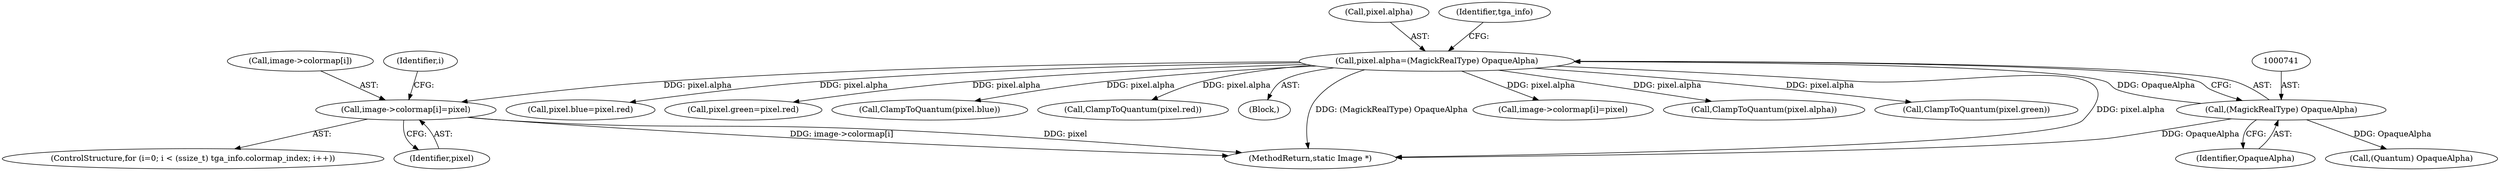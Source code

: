 digraph "0_ImageMagick_4f68e9661518463fca523c9726bb5d940a2aa6d8@array" {
"1000790" [label="(Call,image->colormap[i]=pixel)"];
"1000736" [label="(Call,pixel.alpha=(MagickRealType) OpaqueAlpha)"];
"1000740" [label="(Call,(MagickRealType) OpaqueAlpha)"];
"1000737" [label="(Call,pixel.alpha)"];
"1000834" [label="(Call,pixel.blue=pixel.red)"];
"1000827" [label="(Call,pixel.green=pixel.red)"];
"1000740" [label="(Call,(MagickRealType) OpaqueAlpha)"];
"1001483" [label="(Call,ClampToQuantum(pixel.blue))"];
"1000777" [label="(ControlStructure,for (i=0; i < (ssize_t) tga_info.colormap_index; i++))"];
"1001469" [label="(Call,ClampToQuantum(pixel.red))"];
"1000118" [label="(Block,)"];
"1000796" [label="(Identifier,pixel)"];
"1000746" [label="(Identifier,tga_info)"];
"1000790" [label="(Call,image->colormap[i]=pixel)"];
"1001586" [label="(MethodReturn,static Image *)"];
"1000997" [label="(Call,image->colormap[i]=pixel)"];
"1000791" [label="(Call,image->colormap[i])"];
"1000736" [label="(Call,pixel.alpha=(MagickRealType) OpaqueAlpha)"];
"1000742" [label="(Identifier,OpaqueAlpha)"];
"1000789" [label="(Identifier,i)"];
"1001496" [label="(Call,ClampToQuantum(pixel.alpha))"];
"1001330" [label="(Call,(Quantum) OpaqueAlpha)"];
"1001476" [label="(Call,ClampToQuantum(pixel.green))"];
"1000790" -> "1000777"  [label="AST: "];
"1000790" -> "1000796"  [label="CFG: "];
"1000791" -> "1000790"  [label="AST: "];
"1000796" -> "1000790"  [label="AST: "];
"1000789" -> "1000790"  [label="CFG: "];
"1000790" -> "1001586"  [label="DDG: image->colormap[i]"];
"1000790" -> "1001586"  [label="DDG: pixel"];
"1000736" -> "1000790"  [label="DDG: pixel.alpha"];
"1000736" -> "1000118"  [label="AST: "];
"1000736" -> "1000740"  [label="CFG: "];
"1000737" -> "1000736"  [label="AST: "];
"1000740" -> "1000736"  [label="AST: "];
"1000746" -> "1000736"  [label="CFG: "];
"1000736" -> "1001586"  [label="DDG: (MagickRealType) OpaqueAlpha"];
"1000736" -> "1001586"  [label="DDG: pixel.alpha"];
"1000740" -> "1000736"  [label="DDG: OpaqueAlpha"];
"1000736" -> "1000827"  [label="DDG: pixel.alpha"];
"1000736" -> "1000834"  [label="DDG: pixel.alpha"];
"1000736" -> "1000997"  [label="DDG: pixel.alpha"];
"1000736" -> "1001469"  [label="DDG: pixel.alpha"];
"1000736" -> "1001476"  [label="DDG: pixel.alpha"];
"1000736" -> "1001483"  [label="DDG: pixel.alpha"];
"1000736" -> "1001496"  [label="DDG: pixel.alpha"];
"1000740" -> "1000742"  [label="CFG: "];
"1000741" -> "1000740"  [label="AST: "];
"1000742" -> "1000740"  [label="AST: "];
"1000740" -> "1001586"  [label="DDG: OpaqueAlpha"];
"1000740" -> "1001330"  [label="DDG: OpaqueAlpha"];
}
